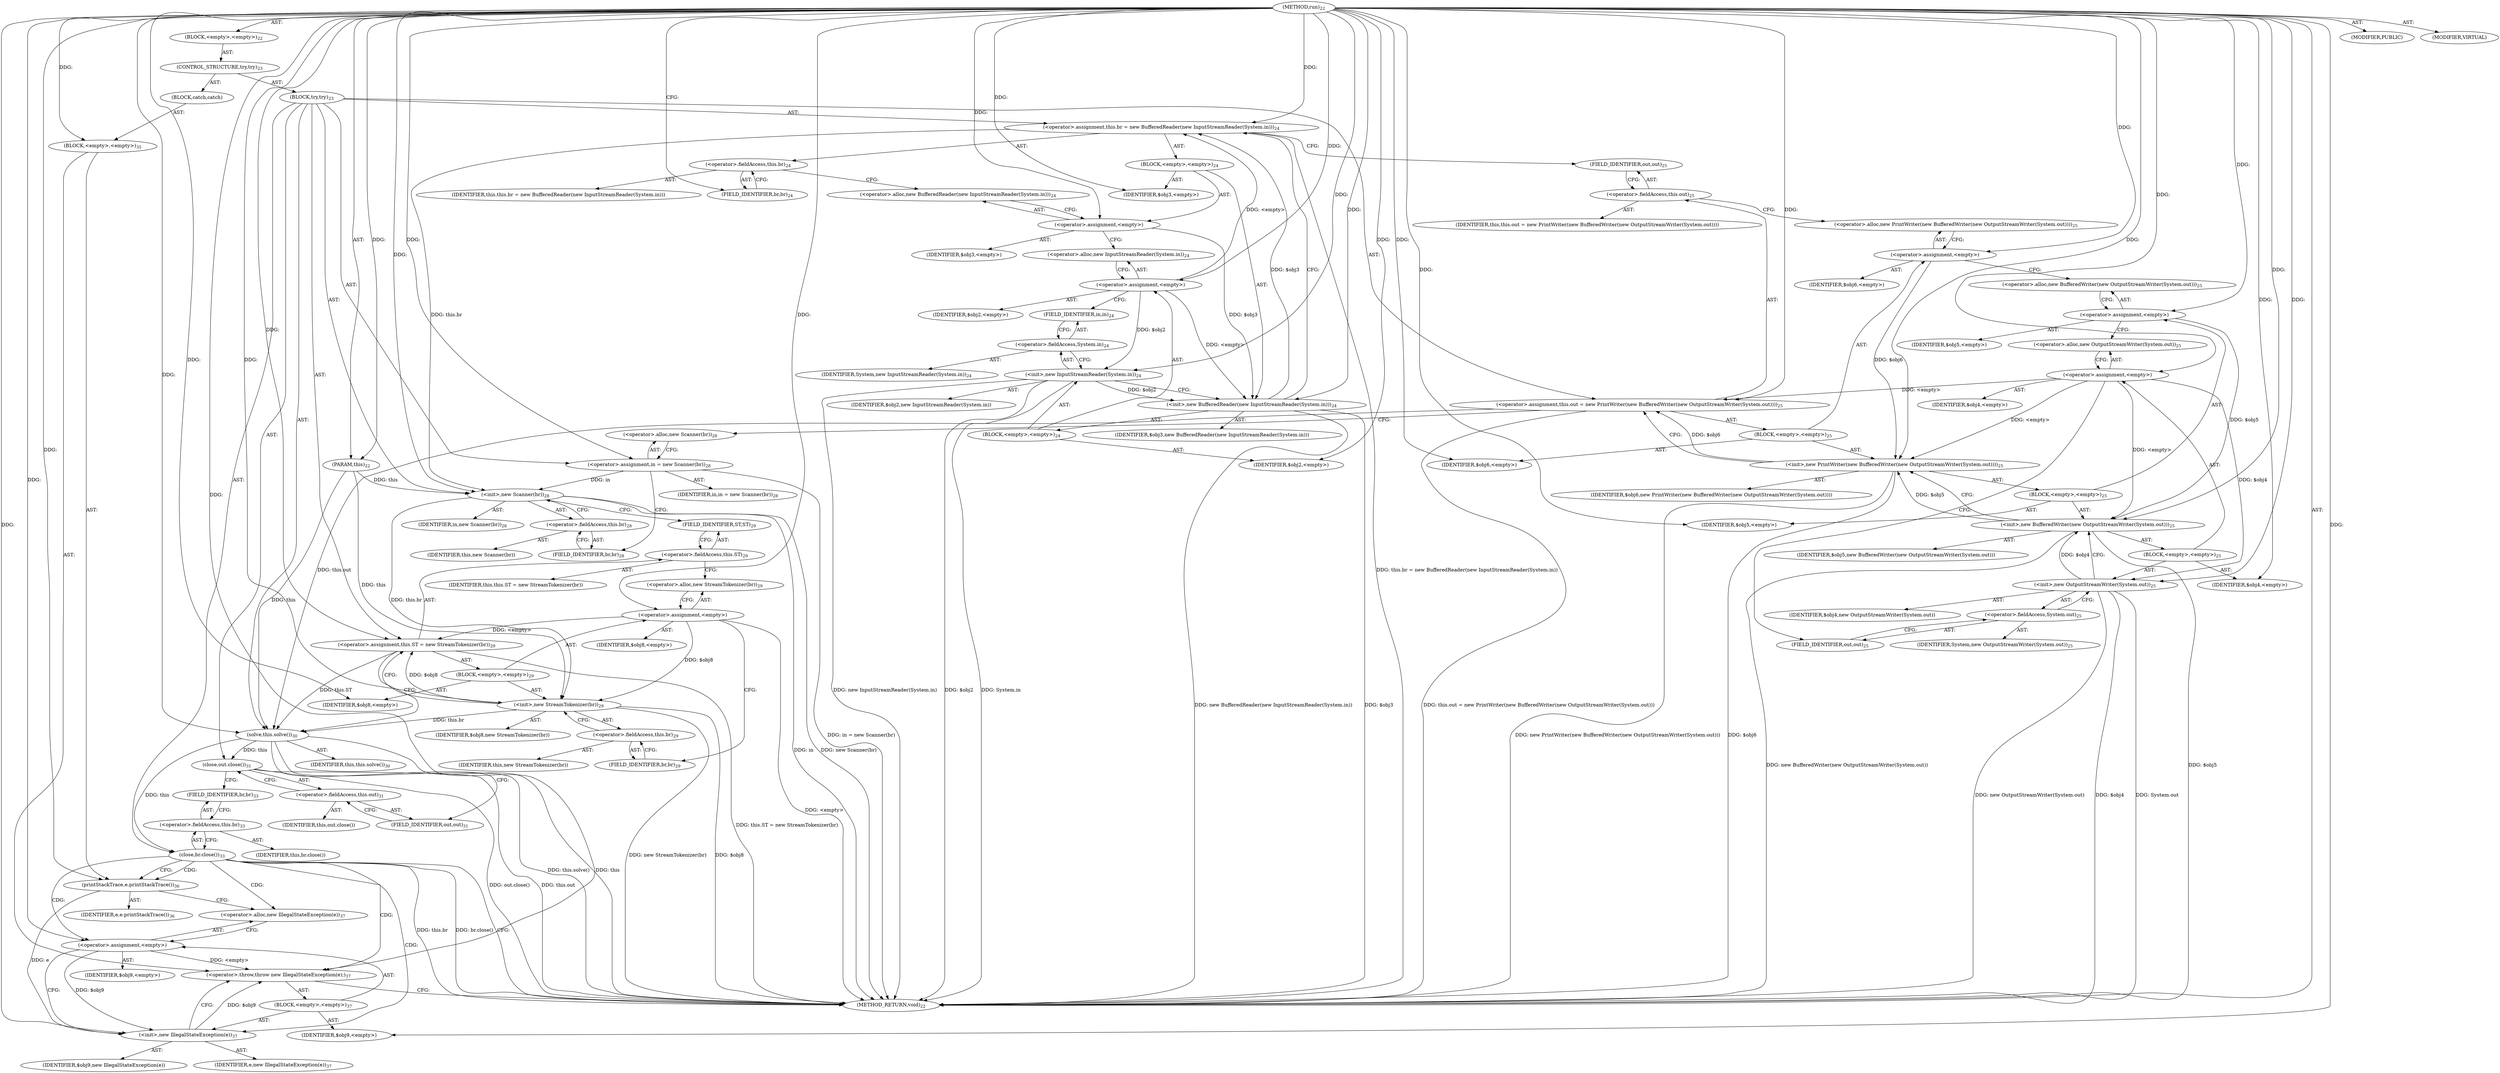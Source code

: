 digraph "run" {  
"68" [label = <(METHOD,run)<SUB>22</SUB>> ]
"4" [label = <(PARAM,this)<SUB>22</SUB>> ]
"69" [label = <(BLOCK,&lt;empty&gt;,&lt;empty&gt;)<SUB>22</SUB>> ]
"70" [label = <(CONTROL_STRUCTURE,try,try)<SUB>23</SUB>> ]
"71" [label = <(BLOCK,try,try)<SUB>23</SUB>> ]
"72" [label = <(&lt;operator&gt;.assignment,this.br = new BufferedReader(new InputStreamReader(System.in)))<SUB>24</SUB>> ]
"73" [label = <(&lt;operator&gt;.fieldAccess,this.br)<SUB>24</SUB>> ]
"74" [label = <(IDENTIFIER,this,this.br = new BufferedReader(new InputStreamReader(System.in)))> ]
"75" [label = <(FIELD_IDENTIFIER,br,br)<SUB>24</SUB>> ]
"76" [label = <(BLOCK,&lt;empty&gt;,&lt;empty&gt;)<SUB>24</SUB>> ]
"77" [label = <(&lt;operator&gt;.assignment,&lt;empty&gt;)> ]
"78" [label = <(IDENTIFIER,$obj3,&lt;empty&gt;)> ]
"79" [label = <(&lt;operator&gt;.alloc,new BufferedReader(new InputStreamReader(System.in)))<SUB>24</SUB>> ]
"80" [label = <(&lt;init&gt;,new BufferedReader(new InputStreamReader(System.in)))<SUB>24</SUB>> ]
"81" [label = <(IDENTIFIER,$obj3,new BufferedReader(new InputStreamReader(System.in)))> ]
"82" [label = <(BLOCK,&lt;empty&gt;,&lt;empty&gt;)<SUB>24</SUB>> ]
"83" [label = <(&lt;operator&gt;.assignment,&lt;empty&gt;)> ]
"84" [label = <(IDENTIFIER,$obj2,&lt;empty&gt;)> ]
"85" [label = <(&lt;operator&gt;.alloc,new InputStreamReader(System.in))<SUB>24</SUB>> ]
"86" [label = <(&lt;init&gt;,new InputStreamReader(System.in))<SUB>24</SUB>> ]
"87" [label = <(IDENTIFIER,$obj2,new InputStreamReader(System.in))> ]
"88" [label = <(&lt;operator&gt;.fieldAccess,System.in)<SUB>24</SUB>> ]
"89" [label = <(IDENTIFIER,System,new InputStreamReader(System.in))<SUB>24</SUB>> ]
"90" [label = <(FIELD_IDENTIFIER,in,in)<SUB>24</SUB>> ]
"91" [label = <(IDENTIFIER,$obj2,&lt;empty&gt;)> ]
"92" [label = <(IDENTIFIER,$obj3,&lt;empty&gt;)> ]
"93" [label = <(&lt;operator&gt;.assignment,this.out = new PrintWriter(new BufferedWriter(new OutputStreamWriter(System.out))))<SUB>25</SUB>> ]
"94" [label = <(&lt;operator&gt;.fieldAccess,this.out)<SUB>25</SUB>> ]
"95" [label = <(IDENTIFIER,this,this.out = new PrintWriter(new BufferedWriter(new OutputStreamWriter(System.out))))> ]
"96" [label = <(FIELD_IDENTIFIER,out,out)<SUB>25</SUB>> ]
"97" [label = <(BLOCK,&lt;empty&gt;,&lt;empty&gt;)<SUB>25</SUB>> ]
"98" [label = <(&lt;operator&gt;.assignment,&lt;empty&gt;)> ]
"99" [label = <(IDENTIFIER,$obj6,&lt;empty&gt;)> ]
"100" [label = <(&lt;operator&gt;.alloc,new PrintWriter(new BufferedWriter(new OutputStreamWriter(System.out))))<SUB>25</SUB>> ]
"101" [label = <(&lt;init&gt;,new PrintWriter(new BufferedWriter(new OutputStreamWriter(System.out))))<SUB>25</SUB>> ]
"102" [label = <(IDENTIFIER,$obj6,new PrintWriter(new BufferedWriter(new OutputStreamWriter(System.out))))> ]
"103" [label = <(BLOCK,&lt;empty&gt;,&lt;empty&gt;)<SUB>25</SUB>> ]
"104" [label = <(&lt;operator&gt;.assignment,&lt;empty&gt;)> ]
"105" [label = <(IDENTIFIER,$obj5,&lt;empty&gt;)> ]
"106" [label = <(&lt;operator&gt;.alloc,new BufferedWriter(new OutputStreamWriter(System.out)))<SUB>25</SUB>> ]
"107" [label = <(&lt;init&gt;,new BufferedWriter(new OutputStreamWriter(System.out)))<SUB>25</SUB>> ]
"108" [label = <(IDENTIFIER,$obj5,new BufferedWriter(new OutputStreamWriter(System.out)))> ]
"109" [label = <(BLOCK,&lt;empty&gt;,&lt;empty&gt;)<SUB>25</SUB>> ]
"110" [label = <(&lt;operator&gt;.assignment,&lt;empty&gt;)> ]
"111" [label = <(IDENTIFIER,$obj4,&lt;empty&gt;)> ]
"112" [label = <(&lt;operator&gt;.alloc,new OutputStreamWriter(System.out))<SUB>25</SUB>> ]
"113" [label = <(&lt;init&gt;,new OutputStreamWriter(System.out))<SUB>25</SUB>> ]
"114" [label = <(IDENTIFIER,$obj4,new OutputStreamWriter(System.out))> ]
"115" [label = <(&lt;operator&gt;.fieldAccess,System.out)<SUB>25</SUB>> ]
"116" [label = <(IDENTIFIER,System,new OutputStreamWriter(System.out))<SUB>25</SUB>> ]
"117" [label = <(FIELD_IDENTIFIER,out,out)<SUB>25</SUB>> ]
"118" [label = <(IDENTIFIER,$obj4,&lt;empty&gt;)> ]
"119" [label = <(IDENTIFIER,$obj5,&lt;empty&gt;)> ]
"120" [label = <(IDENTIFIER,$obj6,&lt;empty&gt;)> ]
"121" [label = <(&lt;operator&gt;.assignment,in = new Scanner(br))<SUB>28</SUB>> ]
"122" [label = <(IDENTIFIER,in,in = new Scanner(br))<SUB>28</SUB>> ]
"123" [label = <(&lt;operator&gt;.alloc,new Scanner(br))<SUB>28</SUB>> ]
"124" [label = <(&lt;init&gt;,new Scanner(br))<SUB>28</SUB>> ]
"125" [label = <(IDENTIFIER,in,new Scanner(br))<SUB>28</SUB>> ]
"126" [label = <(&lt;operator&gt;.fieldAccess,this.br)<SUB>28</SUB>> ]
"127" [label = <(IDENTIFIER,this,new Scanner(br))> ]
"128" [label = <(FIELD_IDENTIFIER,br,br)<SUB>28</SUB>> ]
"129" [label = <(&lt;operator&gt;.assignment,this.ST = new StreamTokenizer(br))<SUB>29</SUB>> ]
"130" [label = <(&lt;operator&gt;.fieldAccess,this.ST)<SUB>29</SUB>> ]
"131" [label = <(IDENTIFIER,this,this.ST = new StreamTokenizer(br))> ]
"132" [label = <(FIELD_IDENTIFIER,ST,ST)<SUB>29</SUB>> ]
"133" [label = <(BLOCK,&lt;empty&gt;,&lt;empty&gt;)<SUB>29</SUB>> ]
"134" [label = <(&lt;operator&gt;.assignment,&lt;empty&gt;)> ]
"135" [label = <(IDENTIFIER,$obj8,&lt;empty&gt;)> ]
"136" [label = <(&lt;operator&gt;.alloc,new StreamTokenizer(br))<SUB>29</SUB>> ]
"137" [label = <(&lt;init&gt;,new StreamTokenizer(br))<SUB>29</SUB>> ]
"138" [label = <(IDENTIFIER,$obj8,new StreamTokenizer(br))> ]
"139" [label = <(&lt;operator&gt;.fieldAccess,this.br)<SUB>29</SUB>> ]
"140" [label = <(IDENTIFIER,this,new StreamTokenizer(br))> ]
"141" [label = <(FIELD_IDENTIFIER,br,br)<SUB>29</SUB>> ]
"142" [label = <(IDENTIFIER,$obj8,&lt;empty&gt;)> ]
"143" [label = <(solve,this.solve())<SUB>30</SUB>> ]
"3" [label = <(IDENTIFIER,this,this.solve())<SUB>30</SUB>> ]
"144" [label = <(close,out.close())<SUB>31</SUB>> ]
"145" [label = <(&lt;operator&gt;.fieldAccess,this.out)<SUB>31</SUB>> ]
"146" [label = <(IDENTIFIER,this,out.close())> ]
"147" [label = <(FIELD_IDENTIFIER,out,out)<SUB>31</SUB>> ]
"148" [label = <(close,br.close())<SUB>33</SUB>> ]
"149" [label = <(&lt;operator&gt;.fieldAccess,this.br)<SUB>33</SUB>> ]
"150" [label = <(IDENTIFIER,this,br.close())> ]
"151" [label = <(FIELD_IDENTIFIER,br,br)<SUB>33</SUB>> ]
"152" [label = <(BLOCK,catch,catch)> ]
"153" [label = <(BLOCK,&lt;empty&gt;,&lt;empty&gt;)<SUB>35</SUB>> ]
"154" [label = <(printStackTrace,e.printStackTrace())<SUB>36</SUB>> ]
"155" [label = <(IDENTIFIER,e,e.printStackTrace())<SUB>36</SUB>> ]
"156" [label = <(&lt;operator&gt;.throw,throw new IllegalStateException(e);)<SUB>37</SUB>> ]
"157" [label = <(BLOCK,&lt;empty&gt;,&lt;empty&gt;)<SUB>37</SUB>> ]
"158" [label = <(&lt;operator&gt;.assignment,&lt;empty&gt;)> ]
"159" [label = <(IDENTIFIER,$obj9,&lt;empty&gt;)> ]
"160" [label = <(&lt;operator&gt;.alloc,new IllegalStateException(e))<SUB>37</SUB>> ]
"161" [label = <(&lt;init&gt;,new IllegalStateException(e))<SUB>37</SUB>> ]
"162" [label = <(IDENTIFIER,$obj9,new IllegalStateException(e))> ]
"163" [label = <(IDENTIFIER,e,new IllegalStateException(e))<SUB>37</SUB>> ]
"164" [label = <(IDENTIFIER,$obj9,&lt;empty&gt;)> ]
"165" [label = <(MODIFIER,PUBLIC)> ]
"166" [label = <(MODIFIER,VIRTUAL)> ]
"167" [label = <(METHOD_RETURN,void)<SUB>22</SUB>> ]
  "68" -> "4"  [ label = "AST: "] 
  "68" -> "69"  [ label = "AST: "] 
  "68" -> "165"  [ label = "AST: "] 
  "68" -> "166"  [ label = "AST: "] 
  "68" -> "167"  [ label = "AST: "] 
  "69" -> "70"  [ label = "AST: "] 
  "70" -> "71"  [ label = "AST: "] 
  "70" -> "152"  [ label = "AST: "] 
  "71" -> "72"  [ label = "AST: "] 
  "71" -> "93"  [ label = "AST: "] 
  "71" -> "121"  [ label = "AST: "] 
  "71" -> "124"  [ label = "AST: "] 
  "71" -> "129"  [ label = "AST: "] 
  "71" -> "143"  [ label = "AST: "] 
  "71" -> "144"  [ label = "AST: "] 
  "71" -> "148"  [ label = "AST: "] 
  "72" -> "73"  [ label = "AST: "] 
  "72" -> "76"  [ label = "AST: "] 
  "73" -> "74"  [ label = "AST: "] 
  "73" -> "75"  [ label = "AST: "] 
  "76" -> "77"  [ label = "AST: "] 
  "76" -> "80"  [ label = "AST: "] 
  "76" -> "92"  [ label = "AST: "] 
  "77" -> "78"  [ label = "AST: "] 
  "77" -> "79"  [ label = "AST: "] 
  "80" -> "81"  [ label = "AST: "] 
  "80" -> "82"  [ label = "AST: "] 
  "82" -> "83"  [ label = "AST: "] 
  "82" -> "86"  [ label = "AST: "] 
  "82" -> "91"  [ label = "AST: "] 
  "83" -> "84"  [ label = "AST: "] 
  "83" -> "85"  [ label = "AST: "] 
  "86" -> "87"  [ label = "AST: "] 
  "86" -> "88"  [ label = "AST: "] 
  "88" -> "89"  [ label = "AST: "] 
  "88" -> "90"  [ label = "AST: "] 
  "93" -> "94"  [ label = "AST: "] 
  "93" -> "97"  [ label = "AST: "] 
  "94" -> "95"  [ label = "AST: "] 
  "94" -> "96"  [ label = "AST: "] 
  "97" -> "98"  [ label = "AST: "] 
  "97" -> "101"  [ label = "AST: "] 
  "97" -> "120"  [ label = "AST: "] 
  "98" -> "99"  [ label = "AST: "] 
  "98" -> "100"  [ label = "AST: "] 
  "101" -> "102"  [ label = "AST: "] 
  "101" -> "103"  [ label = "AST: "] 
  "103" -> "104"  [ label = "AST: "] 
  "103" -> "107"  [ label = "AST: "] 
  "103" -> "119"  [ label = "AST: "] 
  "104" -> "105"  [ label = "AST: "] 
  "104" -> "106"  [ label = "AST: "] 
  "107" -> "108"  [ label = "AST: "] 
  "107" -> "109"  [ label = "AST: "] 
  "109" -> "110"  [ label = "AST: "] 
  "109" -> "113"  [ label = "AST: "] 
  "109" -> "118"  [ label = "AST: "] 
  "110" -> "111"  [ label = "AST: "] 
  "110" -> "112"  [ label = "AST: "] 
  "113" -> "114"  [ label = "AST: "] 
  "113" -> "115"  [ label = "AST: "] 
  "115" -> "116"  [ label = "AST: "] 
  "115" -> "117"  [ label = "AST: "] 
  "121" -> "122"  [ label = "AST: "] 
  "121" -> "123"  [ label = "AST: "] 
  "124" -> "125"  [ label = "AST: "] 
  "124" -> "126"  [ label = "AST: "] 
  "126" -> "127"  [ label = "AST: "] 
  "126" -> "128"  [ label = "AST: "] 
  "129" -> "130"  [ label = "AST: "] 
  "129" -> "133"  [ label = "AST: "] 
  "130" -> "131"  [ label = "AST: "] 
  "130" -> "132"  [ label = "AST: "] 
  "133" -> "134"  [ label = "AST: "] 
  "133" -> "137"  [ label = "AST: "] 
  "133" -> "142"  [ label = "AST: "] 
  "134" -> "135"  [ label = "AST: "] 
  "134" -> "136"  [ label = "AST: "] 
  "137" -> "138"  [ label = "AST: "] 
  "137" -> "139"  [ label = "AST: "] 
  "139" -> "140"  [ label = "AST: "] 
  "139" -> "141"  [ label = "AST: "] 
  "143" -> "3"  [ label = "AST: "] 
  "144" -> "145"  [ label = "AST: "] 
  "145" -> "146"  [ label = "AST: "] 
  "145" -> "147"  [ label = "AST: "] 
  "148" -> "149"  [ label = "AST: "] 
  "149" -> "150"  [ label = "AST: "] 
  "149" -> "151"  [ label = "AST: "] 
  "152" -> "153"  [ label = "AST: "] 
  "153" -> "154"  [ label = "AST: "] 
  "153" -> "156"  [ label = "AST: "] 
  "154" -> "155"  [ label = "AST: "] 
  "156" -> "157"  [ label = "AST: "] 
  "157" -> "158"  [ label = "AST: "] 
  "157" -> "161"  [ label = "AST: "] 
  "157" -> "164"  [ label = "AST: "] 
  "158" -> "159"  [ label = "AST: "] 
  "158" -> "160"  [ label = "AST: "] 
  "161" -> "162"  [ label = "AST: "] 
  "161" -> "163"  [ label = "AST: "] 
  "72" -> "96"  [ label = "CFG: "] 
  "93" -> "123"  [ label = "CFG: "] 
  "121" -> "128"  [ label = "CFG: "] 
  "124" -> "132"  [ label = "CFG: "] 
  "129" -> "143"  [ label = "CFG: "] 
  "143" -> "147"  [ label = "CFG: "] 
  "144" -> "151"  [ label = "CFG: "] 
  "148" -> "167"  [ label = "CFG: "] 
  "148" -> "154"  [ label = "CFG: "] 
  "73" -> "79"  [ label = "CFG: "] 
  "94" -> "100"  [ label = "CFG: "] 
  "123" -> "121"  [ label = "CFG: "] 
  "126" -> "124"  [ label = "CFG: "] 
  "130" -> "136"  [ label = "CFG: "] 
  "145" -> "144"  [ label = "CFG: "] 
  "149" -> "148"  [ label = "CFG: "] 
  "154" -> "160"  [ label = "CFG: "] 
  "156" -> "167"  [ label = "CFG: "] 
  "75" -> "73"  [ label = "CFG: "] 
  "77" -> "85"  [ label = "CFG: "] 
  "80" -> "72"  [ label = "CFG: "] 
  "96" -> "94"  [ label = "CFG: "] 
  "98" -> "106"  [ label = "CFG: "] 
  "101" -> "93"  [ label = "CFG: "] 
  "128" -> "126"  [ label = "CFG: "] 
  "132" -> "130"  [ label = "CFG: "] 
  "134" -> "141"  [ label = "CFG: "] 
  "137" -> "129"  [ label = "CFG: "] 
  "147" -> "145"  [ label = "CFG: "] 
  "151" -> "149"  [ label = "CFG: "] 
  "79" -> "77"  [ label = "CFG: "] 
  "100" -> "98"  [ label = "CFG: "] 
  "136" -> "134"  [ label = "CFG: "] 
  "139" -> "137"  [ label = "CFG: "] 
  "158" -> "161"  [ label = "CFG: "] 
  "161" -> "156"  [ label = "CFG: "] 
  "83" -> "90"  [ label = "CFG: "] 
  "86" -> "80"  [ label = "CFG: "] 
  "104" -> "112"  [ label = "CFG: "] 
  "107" -> "101"  [ label = "CFG: "] 
  "141" -> "139"  [ label = "CFG: "] 
  "160" -> "158"  [ label = "CFG: "] 
  "85" -> "83"  [ label = "CFG: "] 
  "88" -> "86"  [ label = "CFG: "] 
  "106" -> "104"  [ label = "CFG: "] 
  "90" -> "88"  [ label = "CFG: "] 
  "110" -> "117"  [ label = "CFG: "] 
  "113" -> "107"  [ label = "CFG: "] 
  "112" -> "110"  [ label = "CFG: "] 
  "115" -> "113"  [ label = "CFG: "] 
  "117" -> "115"  [ label = "CFG: "] 
  "68" -> "75"  [ label = "CFG: "] 
  "80" -> "167"  [ label = "DDG: $obj3"] 
  "86" -> "167"  [ label = "DDG: $obj2"] 
  "86" -> "167"  [ label = "DDG: System.in"] 
  "86" -> "167"  [ label = "DDG: new InputStreamReader(System.in)"] 
  "80" -> "167"  [ label = "DDG: new BufferedReader(new InputStreamReader(System.in))"] 
  "72" -> "167"  [ label = "DDG: this.br = new BufferedReader(new InputStreamReader(System.in))"] 
  "101" -> "167"  [ label = "DDG: $obj6"] 
  "107" -> "167"  [ label = "DDG: $obj5"] 
  "113" -> "167"  [ label = "DDG: $obj4"] 
  "113" -> "167"  [ label = "DDG: System.out"] 
  "113" -> "167"  [ label = "DDG: new OutputStreamWriter(System.out)"] 
  "107" -> "167"  [ label = "DDG: new BufferedWriter(new OutputStreamWriter(System.out))"] 
  "101" -> "167"  [ label = "DDG: new PrintWriter(new BufferedWriter(new OutputStreamWriter(System.out)))"] 
  "93" -> "167"  [ label = "DDG: this.out = new PrintWriter(new BufferedWriter(new OutputStreamWriter(System.out)))"] 
  "121" -> "167"  [ label = "DDG: in = new Scanner(br)"] 
  "124" -> "167"  [ label = "DDG: in"] 
  "124" -> "167"  [ label = "DDG: new Scanner(br)"] 
  "134" -> "167"  [ label = "DDG: &lt;empty&gt;"] 
  "137" -> "167"  [ label = "DDG: $obj8"] 
  "137" -> "167"  [ label = "DDG: new StreamTokenizer(br)"] 
  "129" -> "167"  [ label = "DDG: this.ST = new StreamTokenizer(br)"] 
  "143" -> "167"  [ label = "DDG: this"] 
  "143" -> "167"  [ label = "DDG: this.solve()"] 
  "144" -> "167"  [ label = "DDG: this.out"] 
  "144" -> "167"  [ label = "DDG: out.close()"] 
  "148" -> "167"  [ label = "DDG: this.br"] 
  "148" -> "167"  [ label = "DDG: br.close()"] 
  "68" -> "4"  [ label = "DDG: "] 
  "83" -> "72"  [ label = "DDG: &lt;empty&gt;"] 
  "80" -> "72"  [ label = "DDG: $obj3"] 
  "68" -> "72"  [ label = "DDG: "] 
  "110" -> "93"  [ label = "DDG: &lt;empty&gt;"] 
  "101" -> "93"  [ label = "DDG: $obj6"] 
  "68" -> "93"  [ label = "DDG: "] 
  "68" -> "121"  [ label = "DDG: "] 
  "134" -> "129"  [ label = "DDG: &lt;empty&gt;"] 
  "137" -> "129"  [ label = "DDG: $obj8"] 
  "68" -> "129"  [ label = "DDG: "] 
  "68" -> "153"  [ label = "DDG: "] 
  "121" -> "124"  [ label = "DDG: in"] 
  "68" -> "124"  [ label = "DDG: "] 
  "4" -> "124"  [ label = "DDG: this"] 
  "72" -> "124"  [ label = "DDG: this.br"] 
  "4" -> "143"  [ label = "DDG: this"] 
  "93" -> "143"  [ label = "DDG: this.out"] 
  "129" -> "143"  [ label = "DDG: this.ST"] 
  "137" -> "143"  [ label = "DDG: this.br"] 
  "68" -> "143"  [ label = "DDG: "] 
  "143" -> "144"  [ label = "DDG: this"] 
  "143" -> "148"  [ label = "DDG: this"] 
  "68" -> "77"  [ label = "DDG: "] 
  "68" -> "92"  [ label = "DDG: "] 
  "68" -> "98"  [ label = "DDG: "] 
  "68" -> "120"  [ label = "DDG: "] 
  "68" -> "134"  [ label = "DDG: "] 
  "68" -> "142"  [ label = "DDG: "] 
  "68" -> "154"  [ label = "DDG: "] 
  "158" -> "156"  [ label = "DDG: &lt;empty&gt;"] 
  "161" -> "156"  [ label = "DDG: $obj9"] 
  "68" -> "156"  [ label = "DDG: "] 
  "77" -> "80"  [ label = "DDG: $obj3"] 
  "68" -> "80"  [ label = "DDG: "] 
  "83" -> "80"  [ label = "DDG: &lt;empty&gt;"] 
  "86" -> "80"  [ label = "DDG: $obj2"] 
  "98" -> "101"  [ label = "DDG: $obj6"] 
  "68" -> "101"  [ label = "DDG: "] 
  "110" -> "101"  [ label = "DDG: &lt;empty&gt;"] 
  "107" -> "101"  [ label = "DDG: $obj5"] 
  "134" -> "137"  [ label = "DDG: $obj8"] 
  "68" -> "137"  [ label = "DDG: "] 
  "4" -> "137"  [ label = "DDG: this"] 
  "124" -> "137"  [ label = "DDG: this.br"] 
  "68" -> "158"  [ label = "DDG: "] 
  "68" -> "164"  [ label = "DDG: "] 
  "68" -> "83"  [ label = "DDG: "] 
  "68" -> "91"  [ label = "DDG: "] 
  "68" -> "104"  [ label = "DDG: "] 
  "68" -> "119"  [ label = "DDG: "] 
  "158" -> "161"  [ label = "DDG: $obj9"] 
  "68" -> "161"  [ label = "DDG: "] 
  "154" -> "161"  [ label = "DDG: e"] 
  "83" -> "86"  [ label = "DDG: $obj2"] 
  "68" -> "86"  [ label = "DDG: "] 
  "104" -> "107"  [ label = "DDG: $obj5"] 
  "68" -> "107"  [ label = "DDG: "] 
  "110" -> "107"  [ label = "DDG: &lt;empty&gt;"] 
  "113" -> "107"  [ label = "DDG: $obj4"] 
  "68" -> "110"  [ label = "DDG: "] 
  "68" -> "118"  [ label = "DDG: "] 
  "110" -> "113"  [ label = "DDG: $obj4"] 
  "68" -> "113"  [ label = "DDG: "] 
  "148" -> "160"  [ label = "CDG: "] 
  "148" -> "154"  [ label = "CDG: "] 
  "148" -> "161"  [ label = "CDG: "] 
  "148" -> "156"  [ label = "CDG: "] 
  "148" -> "158"  [ label = "CDG: "] 
}
